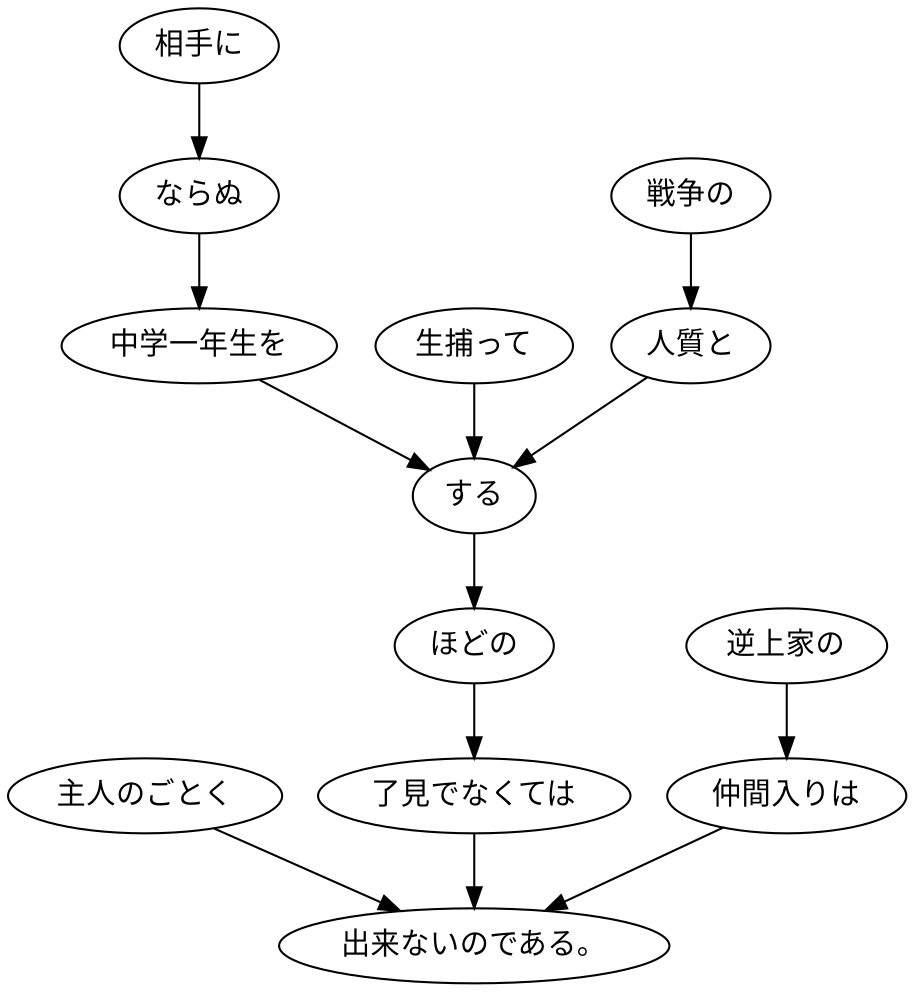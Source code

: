 digraph graph5119 {
	node0 [label="主人のごとく"];
	node1 [label="相手に"];
	node2 [label="ならぬ"];
	node3 [label="中学一年生を"];
	node4 [label="生捕って"];
	node5 [label="戦争の"];
	node6 [label="人質と"];
	node7 [label="する"];
	node8 [label="ほどの"];
	node9 [label="了見でなくては"];
	node10 [label="逆上家の"];
	node11 [label="仲間入りは"];
	node12 [label="出来ないのである。"];
	node0 -> node12;
	node1 -> node2;
	node2 -> node3;
	node3 -> node7;
	node4 -> node7;
	node5 -> node6;
	node6 -> node7;
	node7 -> node8;
	node8 -> node9;
	node9 -> node12;
	node10 -> node11;
	node11 -> node12;
}
